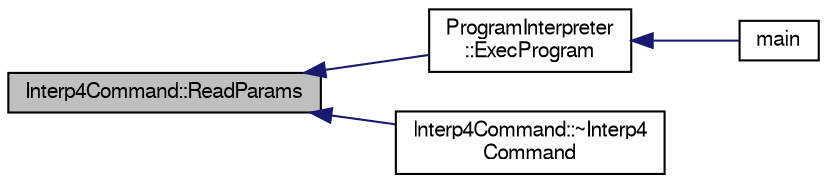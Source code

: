 digraph "Interp4Command::ReadParams"
{
  edge [fontname="FreeSans",fontsize="10",labelfontname="FreeSans",labelfontsize="10"];
  node [fontname="FreeSans",fontsize="10",shape=record];
  rankdir="LR";
  Node23 [label="Interp4Command::ReadParams",height=0.2,width=0.4,color="black", fillcolor="grey75", style="filled", fontcolor="black"];
  Node23 -> Node24 [dir="back",color="midnightblue",fontsize="10",style="solid",fontname="FreeSans"];
  Node24 [label="ProgramInterpreter\l::ExecProgram",height=0.2,width=0.4,color="black", fillcolor="white", style="filled",URL="$classProgramInterpreter.html#afce17fb26f6d8b432400e41799c90549"];
  Node24 -> Node25 [dir="back",color="midnightblue",fontsize="10",style="solid",fontname="FreeSans"];
  Node25 [label="main",height=0.2,width=0.4,color="black", fillcolor="white", style="filled",URL="$main_8cpp.html#a3c04138a5bfe5d72780bb7e82a18e627"];
  Node23 -> Node26 [dir="back",color="midnightblue",fontsize="10",style="solid",fontname="FreeSans"];
  Node26 [label="Interp4Command::~Interp4\lCommand",height=0.2,width=0.4,color="black", fillcolor="white", style="filled",URL="$classInterp4Command.html#a620ba28206850d0bce8dbb2364c73366",tooltip="Destruktor wirtualny ze wzgledu na klasy pochodne. "];
}
